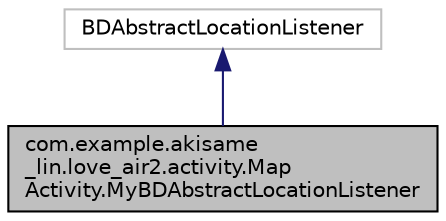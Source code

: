 digraph "com.example.akisame_lin.love_air2.activity.MapActivity.MyBDAbstractLocationListener"
{
 // LATEX_PDF_SIZE
  edge [fontname="Helvetica",fontsize="10",labelfontname="Helvetica",labelfontsize="10"];
  node [fontname="Helvetica",fontsize="10",shape=record];
  Node2 [label="com.example.akisame\l_lin.love_air2.activity.Map\lActivity.MyBDAbstractLocationListener",height=0.2,width=0.4,color="black", fillcolor="grey75", style="filled", fontcolor="black",tooltip=" "];
  Node3 -> Node2 [dir="back",color="midnightblue",fontsize="10",style="solid",fontname="Helvetica"];
  Node3 [label="BDAbstractLocationListener",height=0.2,width=0.4,color="grey75", fillcolor="white", style="filled",tooltip=" "];
}
